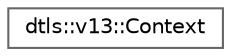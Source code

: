digraph "Graphical Class Hierarchy"
{
 // LATEX_PDF_SIZE
  bgcolor="transparent";
  edge [fontname=Helvetica,fontsize=10,labelfontname=Helvetica,labelfontsize=10];
  node [fontname=Helvetica,fontsize=10,shape=box,height=0.2,width=0.4];
  rankdir="LR";
  Node0 [id="Node000000",label="dtls::v13::Context",height=0.2,width=0.4,color="grey40", fillcolor="white", style="filled",URL="$classdtls_1_1v13_1_1Context.html",tooltip="Simple Context wrapper for DTLS connections."];
}
